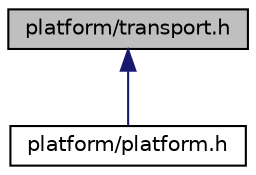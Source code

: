 digraph "platform/transport.h"
{
 // INTERACTIVE_SVG=YES
 // LATEX_PDF_SIZE
  bgcolor="transparent";
  edge [fontname="Helvetica",fontsize="10",labelfontname="Helvetica",labelfontsize="10"];
  node [fontname="Helvetica",fontsize="10",shape=record];
  Node1 [label="platform/transport.h",height=0.2,width=0.4,color="black", fillcolor="grey75", style="filled", fontcolor="black",tooltip="Definitions for EBS transports."];
  Node1 -> Node2 [dir="back",color="midnightblue",fontsize="10",style="solid",fontname="Helvetica"];
  Node2 [label="platform/platform.h",height=0.2,width=0.4,color="black",URL="$platform_8h_source.html",tooltip=" "];
}
